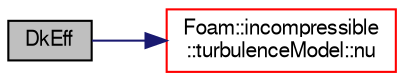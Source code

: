 digraph "DkEff"
{
  bgcolor="transparent";
  edge [fontname="FreeSans",fontsize="10",labelfontname="FreeSans",labelfontsize="10"];
  node [fontname="FreeSans",fontsize="10",shape=record];
  rankdir="LR";
  Node1134 [label="DkEff",height=0.2,width=0.4,color="black", fillcolor="grey75", style="filled", fontcolor="black"];
  Node1134 -> Node1135 [color="midnightblue",fontsize="10",style="solid",fontname="FreeSans"];
  Node1135 [label="Foam::incompressible\l::turbulenceModel::nu",height=0.2,width=0.4,color="red",URL="$a31102.html#aa739f3daeda1884fecc84f2b36a24021",tooltip="Return the laminar viscosity. "];
}
